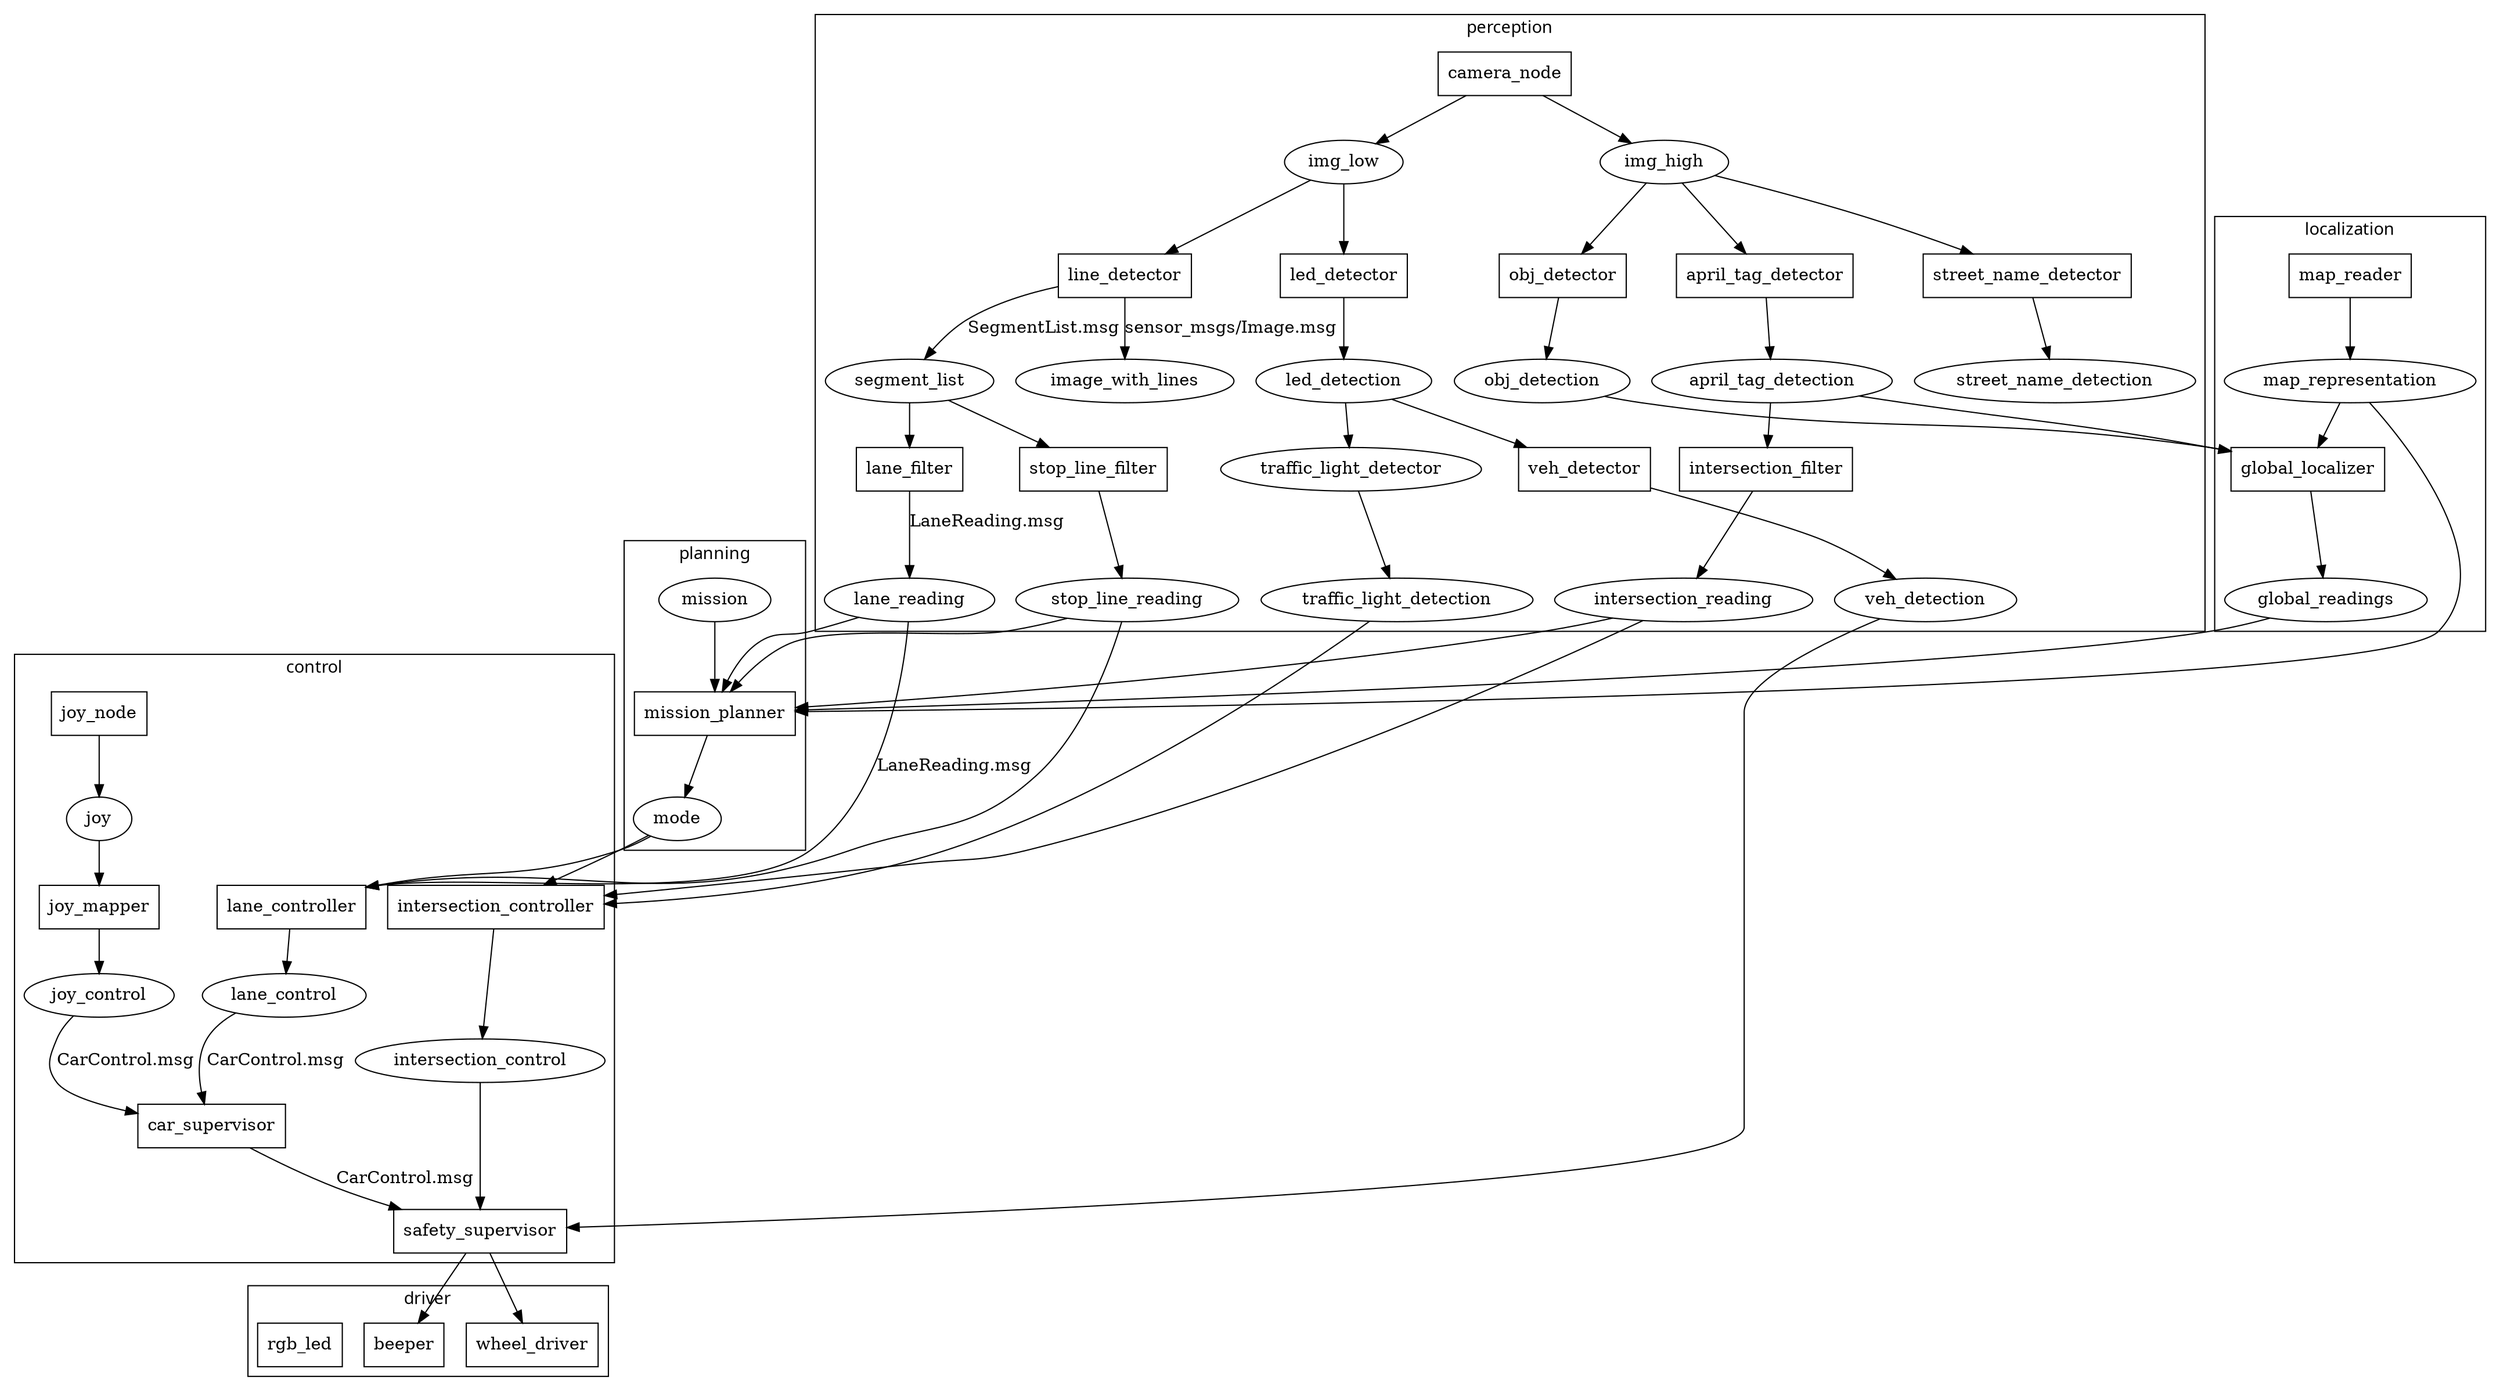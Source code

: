digraph D {
	fontname="sans";


	//subgraph cluster_legend{
	//	label="legend"
	//	// ROS Topics
	//	topic_name;
	//	// ROS Nodes
	//	node [shape=box]
	//	node_name;
	//	// Connection
	//	node_name -> topic_name [label="publish"];
	//	topic_name -> node_name [label="subscribe"];
	//}

	// Nodes
	
	node [shape=box];
	lane_filter; //tells you y and phi
	line_detector;
	april_tag_detector;
	intersection_filter;
	global_localizer;
	stop_line_filter;
	camera_node;
	led_detector;
	obj_detector;
	map_reader;
	lane_controller;
	car_supervisor;
	joy_node;
	joy_mapper;
	beeper;
	intersection_controller;
	safety_supervisor;
	wheel_driver;
	mission_planner;
	rgb_led;
	veh_detector;
	street_name_detector;
	//{rank=max; wheel_driver;beeper;rgb_led}
	//{rank=min; map_reader;joy_node;camera_node}

	// Topics
	node [shape=ellipse];
	//{rank=same; mission; joy; map_representation;}
	map_representation;
	img_low;
	img_high;
	segment_list;
	image_with_lines;
	lane_reading; //LaneReading: y, phi, sigma_y, sigma_phi, status
	april_tag_detection;
	led_detection;
	veh_detection;
	traffic_light_detection;
	intersection_reading;
	obj_detection;
	global_readings;
	stop_line_reading;
	mode;
	mission;
	lane_control;
	joy_control;
	intersection_control;
	street_name_detection;

	subgraph cluster_perception{
		label="perception"
		// Nodes
		camera_node;
		obj_detector;
		line_detector;
		lane_filter;
		april_tag_detector;
		april_tag_detection;
		led_detector;
		veh_detector;
		stop_line_filter;
		traffic_light_detector;
		intersection_filter;
		street_name_detector
		// Topics
		segment_list;
		img_low;
		img_high;
		april_tag_detection;
		lane_reading;
		image_with_lines;
		obj_detection;
		led_detection;
		veh_detection;
		stop_line_reading;
		traffic_light_detection;
		intersection_reading;
		street_name_detection;
	}

	subgraph cluster_control{
		label="control"
		// Nodes
		joy_node;
		joy_mapper;
		lane_controller;
		intersection_controller;
		car_supervisor;
		safety_supervisor;
		// Topics
		joy_control;
		joy;
		lane_control;
		intersection_control;
		{rank=same; intersection_controller;lane_controller;}
	}

	subgraph cluster_localization{
		label="localization"
		// Nodes
		map_reader;
		global_localizer;

		// Topics
		map_representation;
		global_readings;
	}

	subgraph cluster_planning{
		label="planning"
		// Nodes
		mission_planner;
		// Topics
		mission;
		mode;
	}

	subgraph cluster_driver{
		label="driver"
		// Nodes
		wheel_driver;
		beeper;
		rgb_led;
	}


	// Connections
	camera_node->img_high;
	camera_node->img_low;		

	img_low->line_detector;
	img_low->led_detector;
	
	img_high->april_tag_detector;
	img_high->obj_detector;

	img_high->street_name_detector;
	street_name_detector->street_name_detection;

	led_detector->led_detection;
	led_detection->veh_detector;
	led_detection->traffic_light_detector;
	
	veh_detector->veh_detection;
	traffic_light_detector->traffic_light_detection;
	
	intersection_filter->intersection_reading;
	
	line_detector->segment_list [label="SegmentList.msg"];
	line_detector->image_with_lines [label="sensor_msgs/Image.msg"]
	segment_list->stop_line_filter;
	segment_list->lane_filter;
	lane_filter->lane_reading [label="LaneReading.msg"];
	lane_reading->lane_controller [label="LaneReading.msg"];
	lane_reading->mission_planner;

	stop_line_filter->stop_line_reading;
	stop_line_reading->lane_controller;
	stop_line_reading->mission_planner;
	
	obj_detector->obj_detection;
	obj_detection->global_localizer;
	april_tag_detector->april_tag_detection;
	april_tag_detection->intersection_filter;
	april_tag_detection->global_localizer;
	global_localizer->global_readings;
	
	map_reader -> map_representation;
	map_representation->global_localizer;
	map_representation->mission_planner;
	
	joy_node->joy->joy_mapper->joy_control;
	joy_control-> car_supervisor [label="CarControl.msg"];
	lane_controller->lane_control;
	lane_control-> car_supervisor [label="CarControl.msg"];
	car_supervisor->safety_supervisor [label="CarControl.msg"];
	safety_supervisor->wheel_driver;
	safety_supervisor->beeper;
	
	intersection_reading->intersection_controller;
	intersection_reading->mission_planner;
	traffic_light_detection->intersection_controller;
	mode->intersection_controller;
	mode->lane_controller;

	veh_detection->safety_supervisor;
	intersection_controller->intersection_control;
	intersection_control->safety_supervisor;
	global_readings->mission_planner;
	mission_planner->mode;
	mission->mission_planner;

	//TODO annotate msg type.
}